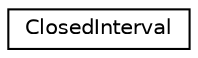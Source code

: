 digraph "Graphical Class Hierarchy"
{
 // LATEX_PDF_SIZE
  edge [fontname="Helvetica",fontsize="10",labelfontname="Helvetica",labelfontsize="10"];
  node [fontname="Helvetica",fontsize="10",shape=record];
  rankdir="LR";
  Node0 [label="ClosedInterval",height=0.2,width=0.4,color="black", fillcolor="white", style="filled",URL="$structoperations__research_1_1_closed_interval.html",tooltip="Represents a closed interval [start, end]."];
}
